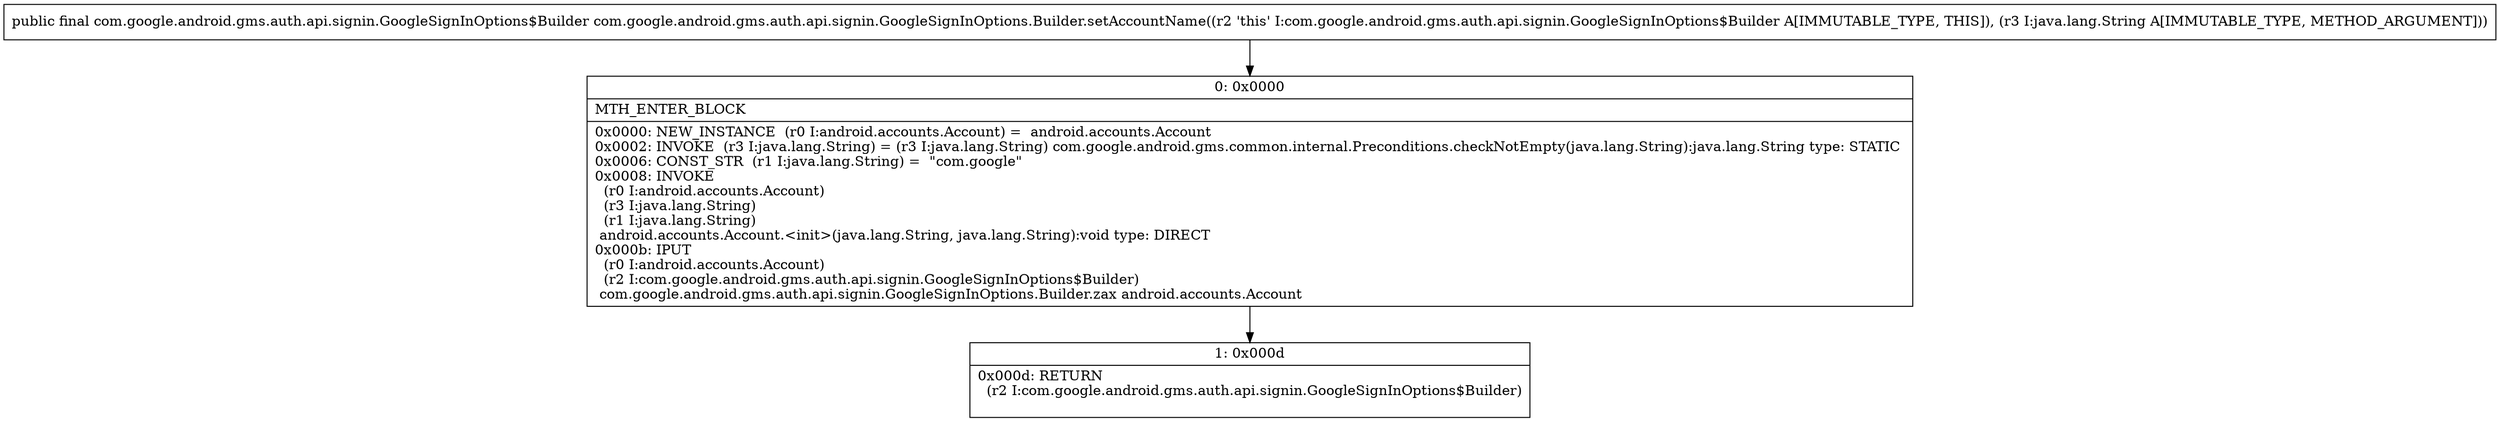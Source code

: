 digraph "CFG forcom.google.android.gms.auth.api.signin.GoogleSignInOptions.Builder.setAccountName(Ljava\/lang\/String;)Lcom\/google\/android\/gms\/auth\/api\/signin\/GoogleSignInOptions$Builder;" {
Node_0 [shape=record,label="{0\:\ 0x0000|MTH_ENTER_BLOCK\l|0x0000: NEW_INSTANCE  (r0 I:android.accounts.Account) =  android.accounts.Account \l0x0002: INVOKE  (r3 I:java.lang.String) = (r3 I:java.lang.String) com.google.android.gms.common.internal.Preconditions.checkNotEmpty(java.lang.String):java.lang.String type: STATIC \l0x0006: CONST_STR  (r1 I:java.lang.String) =  \"com.google\" \l0x0008: INVOKE  \l  (r0 I:android.accounts.Account)\l  (r3 I:java.lang.String)\l  (r1 I:java.lang.String)\l android.accounts.Account.\<init\>(java.lang.String, java.lang.String):void type: DIRECT \l0x000b: IPUT  \l  (r0 I:android.accounts.Account)\l  (r2 I:com.google.android.gms.auth.api.signin.GoogleSignInOptions$Builder)\l com.google.android.gms.auth.api.signin.GoogleSignInOptions.Builder.zax android.accounts.Account \l}"];
Node_1 [shape=record,label="{1\:\ 0x000d|0x000d: RETURN  \l  (r2 I:com.google.android.gms.auth.api.signin.GoogleSignInOptions$Builder)\l \l}"];
MethodNode[shape=record,label="{public final com.google.android.gms.auth.api.signin.GoogleSignInOptions$Builder com.google.android.gms.auth.api.signin.GoogleSignInOptions.Builder.setAccountName((r2 'this' I:com.google.android.gms.auth.api.signin.GoogleSignInOptions$Builder A[IMMUTABLE_TYPE, THIS]), (r3 I:java.lang.String A[IMMUTABLE_TYPE, METHOD_ARGUMENT])) }"];
MethodNode -> Node_0;
Node_0 -> Node_1;
}

